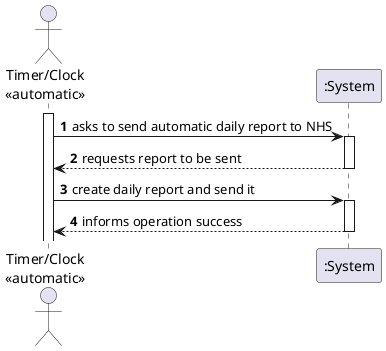@startuml
autonumber
actor "Timer/Clock\n<<automatic>>" as T

activate T
T -> ":System" : asks to send automatic daily report to NHS
activate ":System"
":System" --> T : requests report to be sent
deactivate ":System"

T -> ":System" : create daily report and send it
activate ":System"

":System" --> T : informs operation success
deactivate ":System"

/'
T -> ":System" : selects type of test
activate ":System"


":System" --> T : shows all data and requests confirmation
deactivate ":System"

T -> ":System" : confirms the data
activate ":System"
":System" --> T : informs operation success
deactivate ":System"

deactivate T'/

@enduml